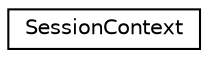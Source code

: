 digraph "Graphical Class Hierarchy"
{
  edge [fontname="Helvetica",fontsize="10",labelfontname="Helvetica",labelfontsize="10"];
  node [fontname="Helvetica",fontsize="10",shape=record];
  rankdir="LR";
  Node1 [label="SessionContext",height=0.2,width=0.4,color="black", fillcolor="white", style="filled",URL="$struct_session_context.html"];
}
